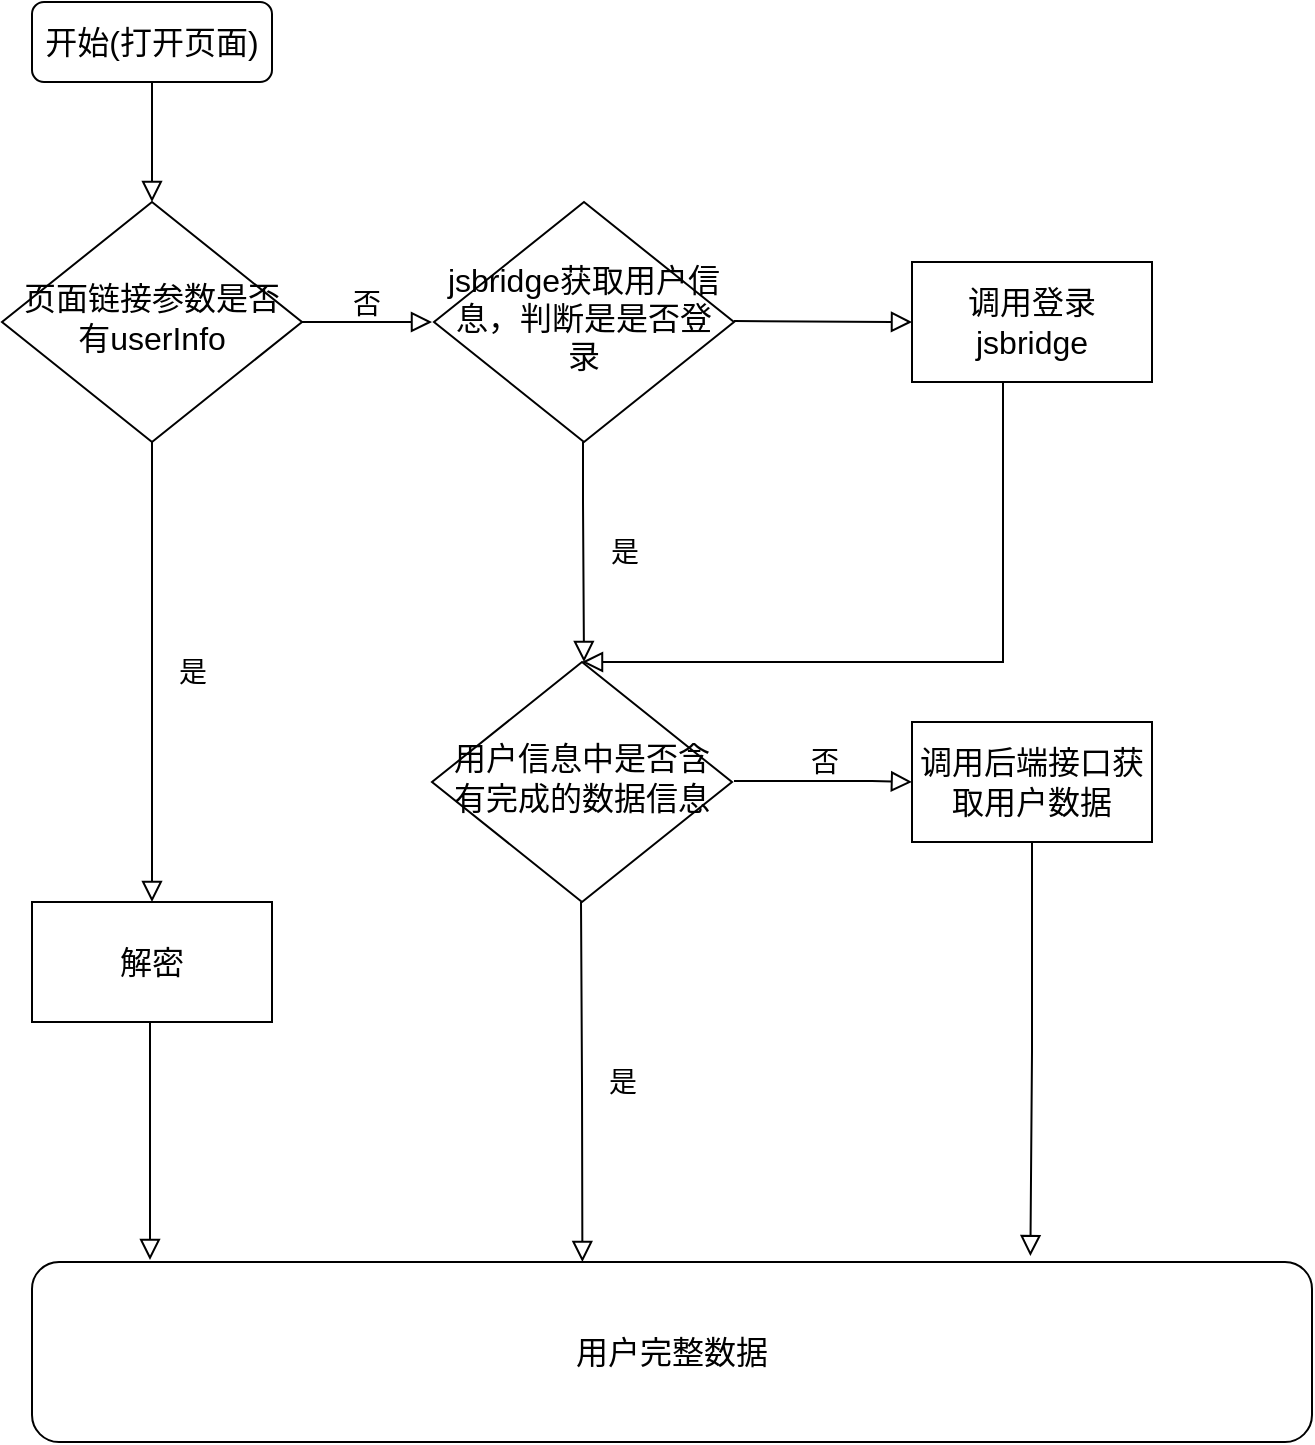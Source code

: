 <mxfile version="20.2.0" type="github">
  <diagram id="C5RBs43oDa-KdzZeNtuy" name="Page-1">
    <mxGraphModel dx="1426" dy="794" grid="1" gridSize="10" guides="1" tooltips="1" connect="1" arrows="1" fold="1" page="1" pageScale="1" pageWidth="827" pageHeight="1169" math="0" shadow="0">
      <root>
        <mxCell id="WIyWlLk6GJQsqaUBKTNV-0" />
        <mxCell id="WIyWlLk6GJQsqaUBKTNV-1" parent="WIyWlLk6GJQsqaUBKTNV-0" />
        <mxCell id="WIyWlLk6GJQsqaUBKTNV-2" value="" style="rounded=0;html=1;jettySize=auto;orthogonalLoop=1;fontSize=11;endArrow=block;endFill=0;endSize=8;strokeWidth=1;shadow=0;labelBackgroundColor=none;edgeStyle=orthogonalEdgeStyle;" parent="WIyWlLk6GJQsqaUBKTNV-1" source="WIyWlLk6GJQsqaUBKTNV-3" target="WIyWlLk6GJQsqaUBKTNV-6" edge="1">
          <mxGeometry relative="1" as="geometry" />
        </mxCell>
        <mxCell id="WIyWlLk6GJQsqaUBKTNV-3" value="开始(打开页面)" style="rounded=1;whiteSpace=wrap;html=1;fontSize=16;glass=0;strokeWidth=1;shadow=0;" parent="WIyWlLk6GJQsqaUBKTNV-1" vertex="1">
          <mxGeometry x="160" y="80" width="120" height="40" as="geometry" />
        </mxCell>
        <mxCell id="WIyWlLk6GJQsqaUBKTNV-4" value="是" style="rounded=0;html=1;jettySize=auto;orthogonalLoop=1;fontSize=14;endArrow=block;endFill=0;endSize=8;strokeWidth=1;shadow=0;labelBackgroundColor=none;edgeStyle=orthogonalEdgeStyle;entryX=0.5;entryY=0;entryDx=0;entryDy=0;" parent="WIyWlLk6GJQsqaUBKTNV-1" source="WIyWlLk6GJQsqaUBKTNV-6" target="MAg1qEF1E7Ron_BrEA2U-0" edge="1">
          <mxGeometry y="20" relative="1" as="geometry">
            <mxPoint as="offset" />
          </mxGeometry>
        </mxCell>
        <mxCell id="WIyWlLk6GJQsqaUBKTNV-5" value="否" style="edgeStyle=orthogonalEdgeStyle;rounded=0;html=1;jettySize=auto;orthogonalLoop=1;fontSize=14;endArrow=block;endFill=0;endSize=8;strokeWidth=1;shadow=0;labelBackgroundColor=none;" parent="WIyWlLk6GJQsqaUBKTNV-1" source="WIyWlLk6GJQsqaUBKTNV-6" edge="1">
          <mxGeometry y="10" relative="1" as="geometry">
            <mxPoint as="offset" />
            <mxPoint x="360" y="240" as="targetPoint" />
          </mxGeometry>
        </mxCell>
        <mxCell id="WIyWlLk6GJQsqaUBKTNV-6" value="页面链接参数是否有&lt;span style=&quot;background-color: initial; font-size: 16px;&quot;&gt;userInfo&lt;/span&gt;&lt;div data-okr=&quot;%7B%22okrDelta%22%3A%5B%7B%22lineType%22%3A%22text%22%2C%22lineOptions%22%3A%7B%7D%2C%22lineContent%22%3A%5B%7B%22opType%22%3A%22text%22%2C%22options%22%3A%7B%22text%22%3A%22userInfo%22%7D%7D%5D%7D%5D%2C%22businessKey%22%3A%22lark-doc%22%7D&quot; class=&quot;okr-block-clipboard&quot; style=&quot;font-size: 16px;&quot;&gt;&lt;/div&gt;" style="rhombus;whiteSpace=wrap;html=1;shadow=0;fontFamily=Helvetica;fontSize=16;align=center;strokeWidth=1;spacing=6;spacingTop=-4;" parent="WIyWlLk6GJQsqaUBKTNV-1" vertex="1">
          <mxGeometry x="145" y="180" width="150" height="120" as="geometry" />
        </mxCell>
        <mxCell id="WIyWlLk6GJQsqaUBKTNV-11" value="用户完整数据" style="rounded=1;whiteSpace=wrap;html=1;fontSize=16;glass=0;strokeWidth=1;shadow=0;" parent="WIyWlLk6GJQsqaUBKTNV-1" vertex="1">
          <mxGeometry x="160" y="710" width="640" height="90" as="geometry" />
        </mxCell>
        <mxCell id="MAg1qEF1E7Ron_BrEA2U-0" value="解密" style="rounded=0;whiteSpace=wrap;html=1;fontSize=16;" vertex="1" parent="WIyWlLk6GJQsqaUBKTNV-1">
          <mxGeometry x="160" y="530" width="120" height="60" as="geometry" />
        </mxCell>
        <mxCell id="MAg1qEF1E7Ron_BrEA2U-1" value="" style="rounded=0;html=1;jettySize=auto;orthogonalLoop=1;fontSize=11;endArrow=block;endFill=0;endSize=8;strokeWidth=1;shadow=0;labelBackgroundColor=none;edgeStyle=orthogonalEdgeStyle;exitX=0.5;exitY=1;exitDx=0;exitDy=0;" edge="1" parent="WIyWlLk6GJQsqaUBKTNV-1" source="MAg1qEF1E7Ron_BrEA2U-0">
          <mxGeometry y="20" relative="1" as="geometry">
            <mxPoint as="offset" />
            <mxPoint x="230" y="370" as="sourcePoint" />
            <mxPoint x="219" y="709" as="targetPoint" />
            <Array as="points">
              <mxPoint x="219" y="590" />
            </Array>
          </mxGeometry>
        </mxCell>
        <mxCell id="MAg1qEF1E7Ron_BrEA2U-3" value="jsbridge获取用户信息，判断是是否登录&lt;br style=&quot;font-size: 16px;&quot;&gt;&lt;div data-okr=&quot;%7B%22okrDelta%22%3A%5B%7B%22lineType%22%3A%22text%22%2C%22lineOptions%22%3A%7B%7D%2C%22lineContent%22%3A%5B%7B%22opType%22%3A%22text%22%2C%22options%22%3A%7B%22text%22%3A%22userInfo%22%7D%7D%5D%7D%5D%2C%22businessKey%22%3A%22lark-doc%22%7D&quot; class=&quot;okr-block-clipboard&quot; style=&quot;font-size: 16px;&quot;&gt;&lt;/div&gt;" style="rhombus;whiteSpace=wrap;html=1;shadow=0;fontFamily=Helvetica;fontSize=16;align=center;strokeWidth=1;spacing=6;spacingTop=-4;spacingLeft=0;spacingRight=0;" vertex="1" parent="WIyWlLk6GJQsqaUBKTNV-1">
          <mxGeometry x="361" y="180" width="150" height="120" as="geometry" />
        </mxCell>
        <mxCell id="MAg1qEF1E7Ron_BrEA2U-4" value="是" style="rounded=0;html=1;jettySize=auto;orthogonalLoop=1;fontSize=14;endArrow=block;endFill=0;endSize=8;strokeWidth=1;shadow=0;labelBackgroundColor=none;edgeStyle=orthogonalEdgeStyle;" edge="1" parent="WIyWlLk6GJQsqaUBKTNV-1">
          <mxGeometry y="20" relative="1" as="geometry">
            <mxPoint as="offset" />
            <mxPoint x="435.5" y="300" as="sourcePoint" />
            <mxPoint x="436" y="410" as="targetPoint" />
            <Array as="points">
              <mxPoint x="436" y="330" />
              <mxPoint x="436" y="330" />
            </Array>
          </mxGeometry>
        </mxCell>
        <mxCell id="MAg1qEF1E7Ron_BrEA2U-6" value="用户信息中是否含有完成的数据信息&lt;br style=&quot;font-size: 16px;&quot;&gt;&lt;div data-okr=&quot;%7B%22okrDelta%22%3A%5B%7B%22lineType%22%3A%22text%22%2C%22lineOptions%22%3A%7B%7D%2C%22lineContent%22%3A%5B%7B%22opType%22%3A%22text%22%2C%22options%22%3A%7B%22text%22%3A%22userInfo%22%7D%7D%5D%7D%5D%2C%22businessKey%22%3A%22lark-doc%22%7D&quot; class=&quot;okr-block-clipboard&quot; style=&quot;font-size: 16px;&quot;&gt;&lt;/div&gt;" style="rhombus;whiteSpace=wrap;html=1;shadow=0;fontFamily=Helvetica;fontSize=16;align=center;strokeWidth=1;spacing=6;spacingTop=-4;spacingLeft=0;spacingRight=0;" vertex="1" parent="WIyWlLk6GJQsqaUBKTNV-1">
          <mxGeometry x="360" y="410" width="150" height="120" as="geometry" />
        </mxCell>
        <mxCell id="MAg1qEF1E7Ron_BrEA2U-7" value="是" style="rounded=0;html=1;jettySize=auto;orthogonalLoop=1;fontSize=14;endArrow=block;endFill=0;endSize=8;strokeWidth=1;shadow=0;labelBackgroundColor=none;edgeStyle=orthogonalEdgeStyle;entryX=0.43;entryY=0;entryDx=0;entryDy=0;entryPerimeter=0;" edge="1" parent="WIyWlLk6GJQsqaUBKTNV-1" target="WIyWlLk6GJQsqaUBKTNV-11">
          <mxGeometry y="20" relative="1" as="geometry">
            <mxPoint as="offset" />
            <mxPoint x="434.5" y="530" as="sourcePoint" />
            <mxPoint x="435" y="640" as="targetPoint" />
            <Array as="points" />
          </mxGeometry>
        </mxCell>
        <mxCell id="MAg1qEF1E7Ron_BrEA2U-8" value="调用登录jsbridge" style="rounded=0;whiteSpace=wrap;html=1;fontSize=16;" vertex="1" parent="WIyWlLk6GJQsqaUBKTNV-1">
          <mxGeometry x="600" y="210" width="120" height="60" as="geometry" />
        </mxCell>
        <mxCell id="MAg1qEF1E7Ron_BrEA2U-9" value="" style="edgeStyle=orthogonalEdgeStyle;rounded=0;html=1;jettySize=auto;orthogonalLoop=1;fontSize=14;endArrow=block;endFill=0;endSize=8;strokeWidth=1;shadow=0;labelBackgroundColor=none;entryX=0;entryY=0.5;entryDx=0;entryDy=0;" edge="1" parent="WIyWlLk6GJQsqaUBKTNV-1" target="MAg1qEF1E7Ron_BrEA2U-8">
          <mxGeometry y="10" relative="1" as="geometry">
            <mxPoint as="offset" />
            <mxPoint x="511" y="239.5" as="sourcePoint" />
            <mxPoint x="576" y="239.5" as="targetPoint" />
          </mxGeometry>
        </mxCell>
        <mxCell id="MAg1qEF1E7Ron_BrEA2U-10" value="" style="rounded=0;html=1;jettySize=auto;orthogonalLoop=1;fontSize=14;endArrow=block;endFill=0;endSize=8;strokeWidth=1;shadow=0;labelBackgroundColor=none;edgeStyle=orthogonalEdgeStyle;entryX=0.5;entryY=0;entryDx=0;entryDy=0;" edge="1" parent="WIyWlLk6GJQsqaUBKTNV-1" target="MAg1qEF1E7Ron_BrEA2U-6">
          <mxGeometry y="20" relative="1" as="geometry">
            <mxPoint as="offset" />
            <mxPoint x="645.5" y="270" as="sourcePoint" />
            <mxPoint x="610" y="380" as="targetPoint" />
            <Array as="points">
              <mxPoint x="646" y="410" />
            </Array>
          </mxGeometry>
        </mxCell>
        <mxCell id="MAg1qEF1E7Ron_BrEA2U-14" value="否" style="edgeStyle=orthogonalEdgeStyle;rounded=0;html=1;jettySize=auto;orthogonalLoop=1;fontSize=14;endArrow=block;endFill=0;endSize=8;strokeWidth=1;shadow=0;labelBackgroundColor=none;entryX=0;entryY=0.5;entryDx=0;entryDy=0;" edge="1" parent="WIyWlLk6GJQsqaUBKTNV-1">
          <mxGeometry y="10" relative="1" as="geometry">
            <mxPoint as="offset" />
            <mxPoint x="511" y="469.5" as="sourcePoint" />
            <mxPoint x="600" y="470" as="targetPoint" />
            <Array as="points">
              <mxPoint x="580" y="470" />
              <mxPoint x="580" y="470" />
            </Array>
          </mxGeometry>
        </mxCell>
        <mxCell id="MAg1qEF1E7Ron_BrEA2U-15" value="调用后端接口获取用户数据" style="rounded=0;whiteSpace=wrap;html=1;fontSize=16;" vertex="1" parent="WIyWlLk6GJQsqaUBKTNV-1">
          <mxGeometry x="600" y="440" width="120" height="60" as="geometry" />
        </mxCell>
        <mxCell id="MAg1qEF1E7Ron_BrEA2U-17" value="" style="rounded=0;html=1;jettySize=auto;orthogonalLoop=1;fontSize=14;endArrow=block;endFill=0;endSize=8;strokeWidth=1;shadow=0;labelBackgroundColor=none;edgeStyle=orthogonalEdgeStyle;exitX=0.5;exitY=1;exitDx=0;exitDy=0;entryX=0.78;entryY=-0.033;entryDx=0;entryDy=0;entryPerimeter=0;" edge="1" parent="WIyWlLk6GJQsqaUBKTNV-1" source="MAg1qEF1E7Ron_BrEA2U-15" target="WIyWlLk6GJQsqaUBKTNV-11">
          <mxGeometry y="20" relative="1" as="geometry">
            <mxPoint as="offset" />
            <mxPoint x="670" y="550" as="sourcePoint" />
            <mxPoint x="660" y="700" as="targetPoint" />
            <Array as="points" />
          </mxGeometry>
        </mxCell>
      </root>
    </mxGraphModel>
  </diagram>
</mxfile>
